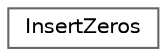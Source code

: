 digraph "类继承关系图"
{
 // LATEX_PDF_SIZE
  bgcolor="transparent";
  edge [fontname=Helvetica,fontsize=10,labelfontname=Helvetica,labelfontsize=10];
  node [fontname=Helvetica,fontsize=10,shape=box,height=0.2,width=0.4];
  rankdir="LR";
  Node0 [id="Node000000",label="InsertZeros",height=0.2,width=0.4,color="grey40", fillcolor="white", style="filled",URL="$struct_insert_zeros.html",tooltip=" "];
}
